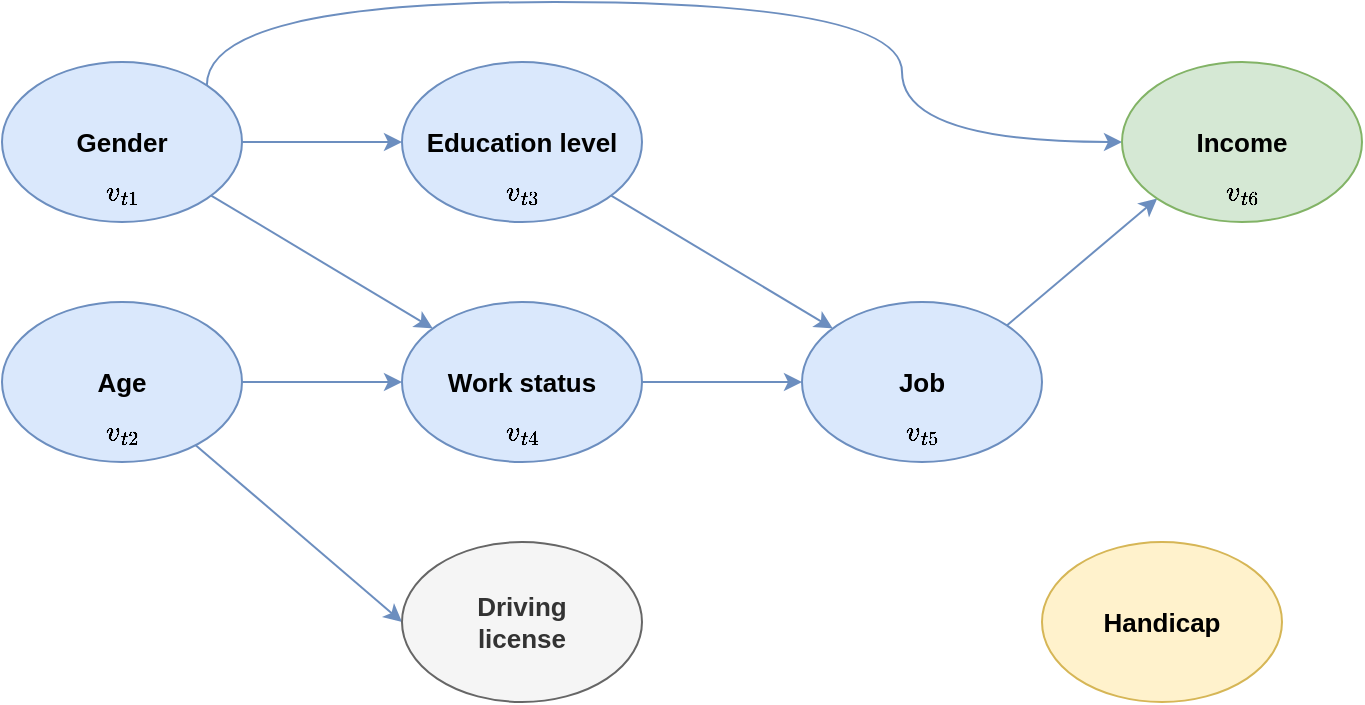 <mxfile version="22.1.18" type="device">
  <diagram name="Page-1" id="qIfWike2WkgLBzImMcAH">
    <mxGraphModel dx="933" dy="732" grid="1" gridSize="10" guides="1" tooltips="1" connect="1" arrows="1" fold="1" page="1" pageScale="1" pageWidth="1169" pageHeight="827" math="1" shadow="0">
      <root>
        <mxCell id="0" />
        <mxCell id="1" parent="0" />
        <mxCell id="jw7RVykZ0U9aPVhbDE09-8" style="rounded=0;orthogonalLoop=1;jettySize=auto;html=1;fillColor=#dae8fc;strokeColor=#6c8ebf;fontStyle=1;fontSize=13;fontColor=#000000;" edge="1" parent="1" source="jw7RVykZ0U9aPVhbDE09-1" target="jw7RVykZ0U9aPVhbDE09-4">
          <mxGeometry relative="1" as="geometry" />
        </mxCell>
        <mxCell id="jw7RVykZ0U9aPVhbDE09-19" style="edgeStyle=orthogonalEdgeStyle;rounded=0;orthogonalLoop=1;jettySize=auto;html=1;exitX=1;exitY=0;exitDx=0;exitDy=0;entryX=0;entryY=0.5;entryDx=0;entryDy=0;elbow=vertical;curved=1;fillColor=#dae8fc;strokeColor=#6c8ebf;fontStyle=1;fontSize=13;fontColor=#000000;" edge="1" parent="1" source="jw7RVykZ0U9aPVhbDE09-1" target="jw7RVykZ0U9aPVhbDE09-23">
          <mxGeometry relative="1" as="geometry">
            <Array as="points">
              <mxPoint x="182" y="210" />
              <mxPoint x="530" y="210" />
              <mxPoint x="530" y="280" />
            </Array>
          </mxGeometry>
        </mxCell>
        <mxCell id="jw7RVykZ0U9aPVhbDE09-30" style="edgeStyle=orthogonalEdgeStyle;rounded=0;orthogonalLoop=1;jettySize=auto;html=1;fillColor=#dae8fc;strokeColor=#6c8ebf;fontStyle=1;fontSize=13;fontColor=#000000;" edge="1" parent="1" source="jw7RVykZ0U9aPVhbDE09-1" target="jw7RVykZ0U9aPVhbDE09-20">
          <mxGeometry relative="1" as="geometry" />
        </mxCell>
        <mxCell id="jw7RVykZ0U9aPVhbDE09-1" value="Gender" style="ellipse;whiteSpace=wrap;html=1;fillColor=#dae8fc;strokeColor=#6c8ebf;fontStyle=1;fontSize=13;fontColor=#000000;" vertex="1" parent="1">
          <mxGeometry x="80" y="240" width="120" height="80" as="geometry" />
        </mxCell>
        <mxCell id="jw7RVykZ0U9aPVhbDE09-2" value="Job" style="ellipse;whiteSpace=wrap;html=1;fillColor=#dae8fc;strokeColor=#6c8ebf;fontStyle=1;fontSize=13;fontColor=#000000;" vertex="1" parent="1">
          <mxGeometry x="480" y="360" width="120" height="80" as="geometry" />
        </mxCell>
        <mxCell id="jw7RVykZ0U9aPVhbDE09-7" style="rounded=0;orthogonalLoop=1;jettySize=auto;html=1;entryX=0;entryY=0.5;entryDx=0;entryDy=0;fillColor=#dae8fc;strokeColor=#6c8ebf;fontStyle=1;fontSize=13;fontColor=#000000;" edge="1" parent="1" source="jw7RVykZ0U9aPVhbDE09-3" target="jw7RVykZ0U9aPVhbDE09-6">
          <mxGeometry relative="1" as="geometry" />
        </mxCell>
        <mxCell id="jw7RVykZ0U9aPVhbDE09-29" style="edgeStyle=orthogonalEdgeStyle;rounded=0;orthogonalLoop=1;jettySize=auto;html=1;fillColor=#dae8fc;strokeColor=#6c8ebf;fontStyle=1;fontSize=13;fontColor=#000000;" edge="1" parent="1" source="jw7RVykZ0U9aPVhbDE09-3" target="jw7RVykZ0U9aPVhbDE09-4">
          <mxGeometry relative="1" as="geometry" />
        </mxCell>
        <mxCell id="jw7RVykZ0U9aPVhbDE09-3" value="Age" style="ellipse;whiteSpace=wrap;html=1;fillColor=#dae8fc;strokeColor=#6c8ebf;fontStyle=1;fontSize=13;fontColor=#000000;" vertex="1" parent="1">
          <mxGeometry x="80" y="360" width="120" height="80" as="geometry" />
        </mxCell>
        <mxCell id="jw7RVykZ0U9aPVhbDE09-10" style="rounded=0;orthogonalLoop=1;jettySize=auto;html=1;exitX=1;exitY=0.5;exitDx=0;exitDy=0;fillColor=#dae8fc;strokeColor=#6c8ebf;fontStyle=1;fontSize=13;fontColor=#000000;" edge="1" parent="1" source="jw7RVykZ0U9aPVhbDE09-4" target="jw7RVykZ0U9aPVhbDE09-2">
          <mxGeometry relative="1" as="geometry" />
        </mxCell>
        <mxCell id="jw7RVykZ0U9aPVhbDE09-4" value="Work status" style="ellipse;whiteSpace=wrap;html=1;fillColor=#dae8fc;strokeColor=#6c8ebf;fontStyle=1;fontSize=13;fontColor=#000000;" vertex="1" parent="1">
          <mxGeometry x="280" y="360" width="120" height="80" as="geometry" />
        </mxCell>
        <mxCell id="jw7RVykZ0U9aPVhbDE09-6" value="Driving&lt;br style=&quot;font-size: 13px;&quot;&gt;license" style="ellipse;whiteSpace=wrap;html=1;fillColor=#f5f5f5;strokeColor=#666666;fontStyle=1;fontSize=13;fontColor=#333333;" vertex="1" parent="1">
          <mxGeometry x="280" y="480" width="120" height="80" as="geometry" />
        </mxCell>
        <mxCell id="jw7RVykZ0U9aPVhbDE09-22" style="rounded=0;orthogonalLoop=1;jettySize=auto;html=1;fillColor=#dae8fc;strokeColor=#6c8ebf;fontStyle=1;fontSize=13;fontColor=#000000;" edge="1" parent="1" source="jw7RVykZ0U9aPVhbDE09-20" target="jw7RVykZ0U9aPVhbDE09-2">
          <mxGeometry relative="1" as="geometry" />
        </mxCell>
        <mxCell id="jw7RVykZ0U9aPVhbDE09-24" style="rounded=0;orthogonalLoop=1;jettySize=auto;html=1;entryX=0;entryY=1;entryDx=0;entryDy=0;exitX=1;exitY=0;exitDx=0;exitDy=0;fillColor=#dae8fc;strokeColor=#6c8ebf;fontStyle=1;fontSize=13;fontColor=#000000;" edge="1" parent="1" source="jw7RVykZ0U9aPVhbDE09-2" target="jw7RVykZ0U9aPVhbDE09-23">
          <mxGeometry relative="1" as="geometry" />
        </mxCell>
        <mxCell id="jw7RVykZ0U9aPVhbDE09-20" value="Education level" style="ellipse;whiteSpace=wrap;html=1;fillColor=#dae8fc;strokeColor=#6c8ebf;fontStyle=1;fontSize=13;fontColor=#000000;" vertex="1" parent="1">
          <mxGeometry x="280" y="240" width="120" height="80" as="geometry" />
        </mxCell>
        <mxCell id="jw7RVykZ0U9aPVhbDE09-23" value="&lt;font&gt;Income&lt;/font&gt;" style="ellipse;whiteSpace=wrap;html=1;fillColor=#d5e8d4;strokeColor=#82b366;fontStyle=1;fontSize=13;" vertex="1" parent="1">
          <mxGeometry x="640" y="240" width="120" height="80" as="geometry" />
        </mxCell>
        <mxCell id="jw7RVykZ0U9aPVhbDE09-25" value="Handicap" style="ellipse;whiteSpace=wrap;html=1;fillColor=#fff2cc;strokeColor=#d6b656;fontStyle=1;fontSize=13;fontColor=#000000;" vertex="1" parent="1">
          <mxGeometry x="600" y="480" width="120" height="80" as="geometry" />
        </mxCell>
        <mxCell id="jw7RVykZ0U9aPVhbDE09-31" value="$$v_{t1}$$" style="text;html=1;align=center;verticalAlign=middle;resizable=0;points=[];autosize=1;strokeColor=none;fillColor=none;" vertex="1" parent="1">
          <mxGeometry x="100" y="290" width="80" height="30" as="geometry" />
        </mxCell>
        <mxCell id="jw7RVykZ0U9aPVhbDE09-32" value="$$v_{t2}$$" style="text;html=1;align=center;verticalAlign=middle;resizable=0;points=[];autosize=1;strokeColor=none;fillColor=none;" vertex="1" parent="1">
          <mxGeometry x="100" y="410" width="80" height="30" as="geometry" />
        </mxCell>
        <mxCell id="jw7RVykZ0U9aPVhbDE09-33" value="$$v_{t3}$$" style="text;html=1;align=center;verticalAlign=middle;resizable=0;points=[];autosize=1;strokeColor=none;fillColor=none;" vertex="1" parent="1">
          <mxGeometry x="300" y="290" width="80" height="30" as="geometry" />
        </mxCell>
        <mxCell id="jw7RVykZ0U9aPVhbDE09-34" value="$$v_{t4}$$" style="text;html=1;align=center;verticalAlign=middle;resizable=0;points=[];autosize=1;strokeColor=none;fillColor=none;" vertex="1" parent="1">
          <mxGeometry x="300" y="410" width="80" height="30" as="geometry" />
        </mxCell>
        <mxCell id="jw7RVykZ0U9aPVhbDE09-35" value="$$v_{t5}$$" style="text;html=1;align=center;verticalAlign=middle;resizable=0;points=[];autosize=1;strokeColor=none;fillColor=none;" vertex="1" parent="1">
          <mxGeometry x="500" y="410" width="80" height="30" as="geometry" />
        </mxCell>
        <mxCell id="jw7RVykZ0U9aPVhbDE09-39" value="$$v_{t6}$$" style="text;html=1;align=center;verticalAlign=middle;resizable=0;points=[];autosize=1;strokeColor=none;fillColor=none;" vertex="1" parent="1">
          <mxGeometry x="660" y="290" width="80" height="30" as="geometry" />
        </mxCell>
      </root>
    </mxGraphModel>
  </diagram>
</mxfile>
